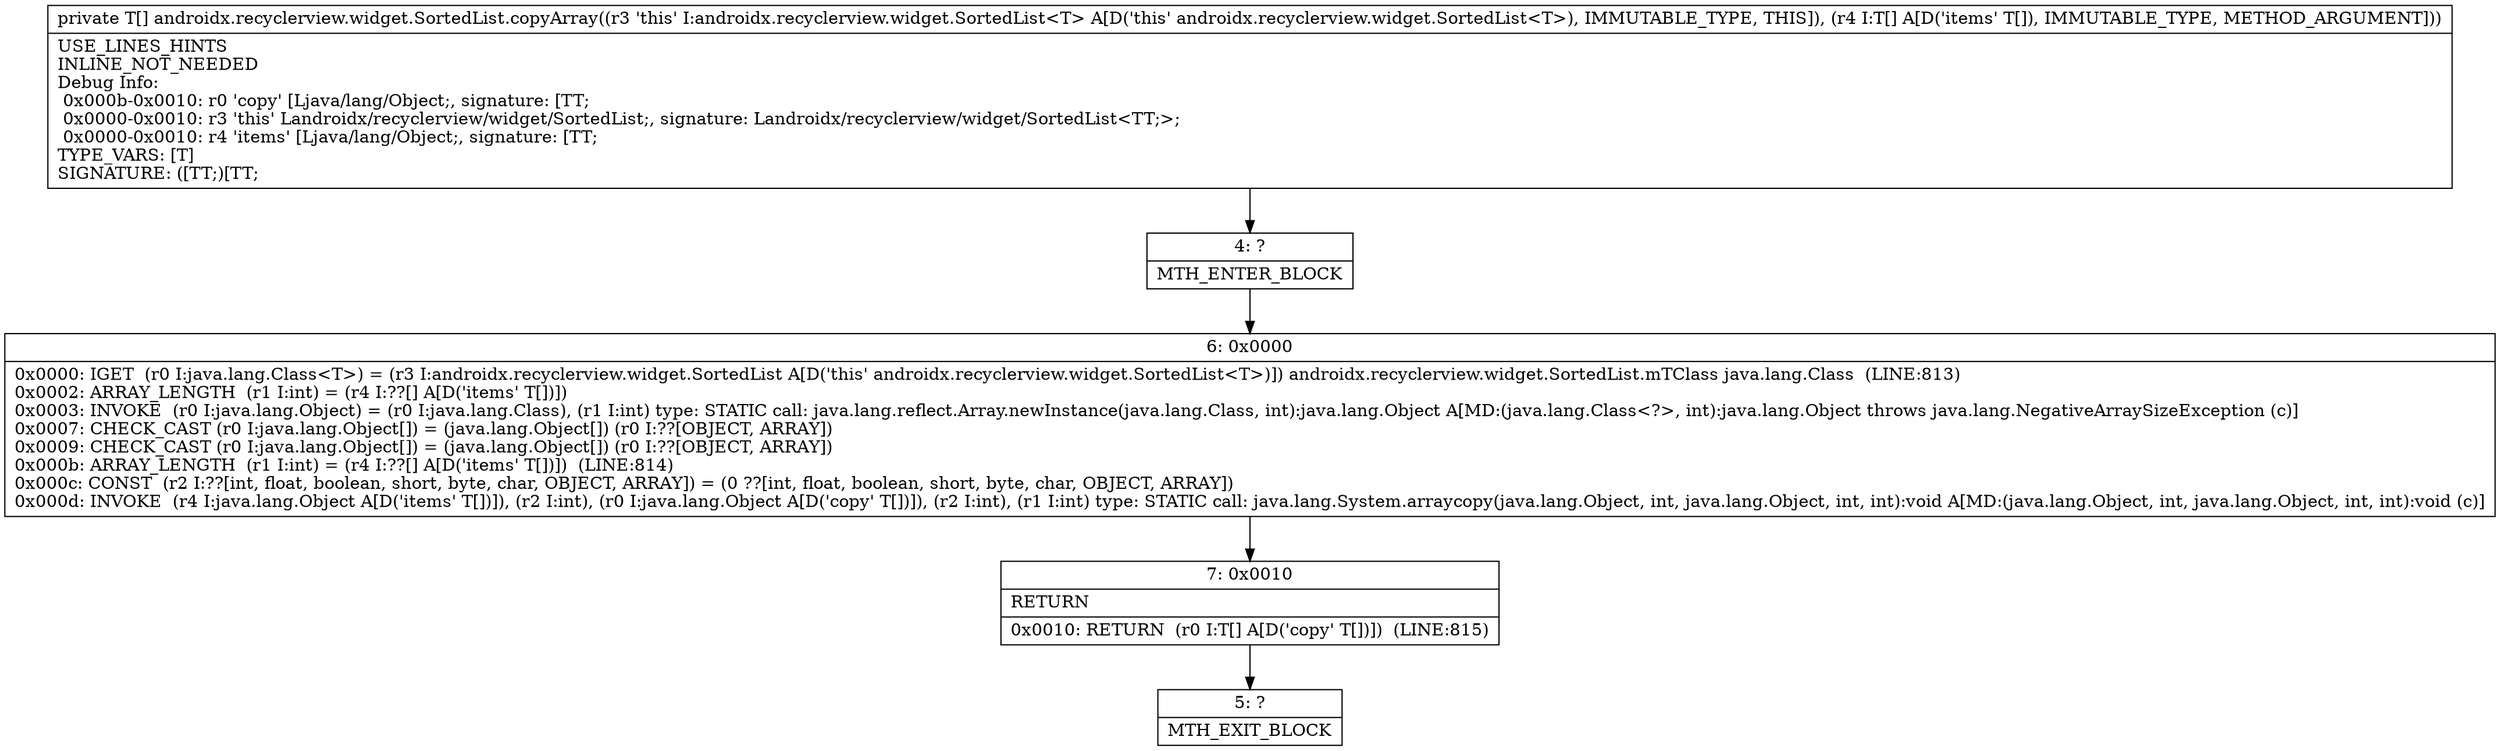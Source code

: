 digraph "CFG forandroidx.recyclerview.widget.SortedList.copyArray([Ljava\/lang\/Object;)[Ljava\/lang\/Object;" {
Node_4 [shape=record,label="{4\:\ ?|MTH_ENTER_BLOCK\l}"];
Node_6 [shape=record,label="{6\:\ 0x0000|0x0000: IGET  (r0 I:java.lang.Class\<T\>) = (r3 I:androidx.recyclerview.widget.SortedList A[D('this' androidx.recyclerview.widget.SortedList\<T\>)]) androidx.recyclerview.widget.SortedList.mTClass java.lang.Class  (LINE:813)\l0x0002: ARRAY_LENGTH  (r1 I:int) = (r4 I:??[] A[D('items' T[])]) \l0x0003: INVOKE  (r0 I:java.lang.Object) = (r0 I:java.lang.Class), (r1 I:int) type: STATIC call: java.lang.reflect.Array.newInstance(java.lang.Class, int):java.lang.Object A[MD:(java.lang.Class\<?\>, int):java.lang.Object throws java.lang.NegativeArraySizeException (c)]\l0x0007: CHECK_CAST (r0 I:java.lang.Object[]) = (java.lang.Object[]) (r0 I:??[OBJECT, ARRAY]) \l0x0009: CHECK_CAST (r0 I:java.lang.Object[]) = (java.lang.Object[]) (r0 I:??[OBJECT, ARRAY]) \l0x000b: ARRAY_LENGTH  (r1 I:int) = (r4 I:??[] A[D('items' T[])])  (LINE:814)\l0x000c: CONST  (r2 I:??[int, float, boolean, short, byte, char, OBJECT, ARRAY]) = (0 ??[int, float, boolean, short, byte, char, OBJECT, ARRAY]) \l0x000d: INVOKE  (r4 I:java.lang.Object A[D('items' T[])]), (r2 I:int), (r0 I:java.lang.Object A[D('copy' T[])]), (r2 I:int), (r1 I:int) type: STATIC call: java.lang.System.arraycopy(java.lang.Object, int, java.lang.Object, int, int):void A[MD:(java.lang.Object, int, java.lang.Object, int, int):void (c)]\l}"];
Node_7 [shape=record,label="{7\:\ 0x0010|RETURN\l|0x0010: RETURN  (r0 I:T[] A[D('copy' T[])])  (LINE:815)\l}"];
Node_5 [shape=record,label="{5\:\ ?|MTH_EXIT_BLOCK\l}"];
MethodNode[shape=record,label="{private T[] androidx.recyclerview.widget.SortedList.copyArray((r3 'this' I:androidx.recyclerview.widget.SortedList\<T\> A[D('this' androidx.recyclerview.widget.SortedList\<T\>), IMMUTABLE_TYPE, THIS]), (r4 I:T[] A[D('items' T[]), IMMUTABLE_TYPE, METHOD_ARGUMENT]))  | USE_LINES_HINTS\lINLINE_NOT_NEEDED\lDebug Info:\l  0x000b\-0x0010: r0 'copy' [Ljava\/lang\/Object;, signature: [TT;\l  0x0000\-0x0010: r3 'this' Landroidx\/recyclerview\/widget\/SortedList;, signature: Landroidx\/recyclerview\/widget\/SortedList\<TT;\>;\l  0x0000\-0x0010: r4 'items' [Ljava\/lang\/Object;, signature: [TT;\lTYPE_VARS: [T]\lSIGNATURE: ([TT;)[TT;\l}"];
MethodNode -> Node_4;Node_4 -> Node_6;
Node_6 -> Node_7;
Node_7 -> Node_5;
}

